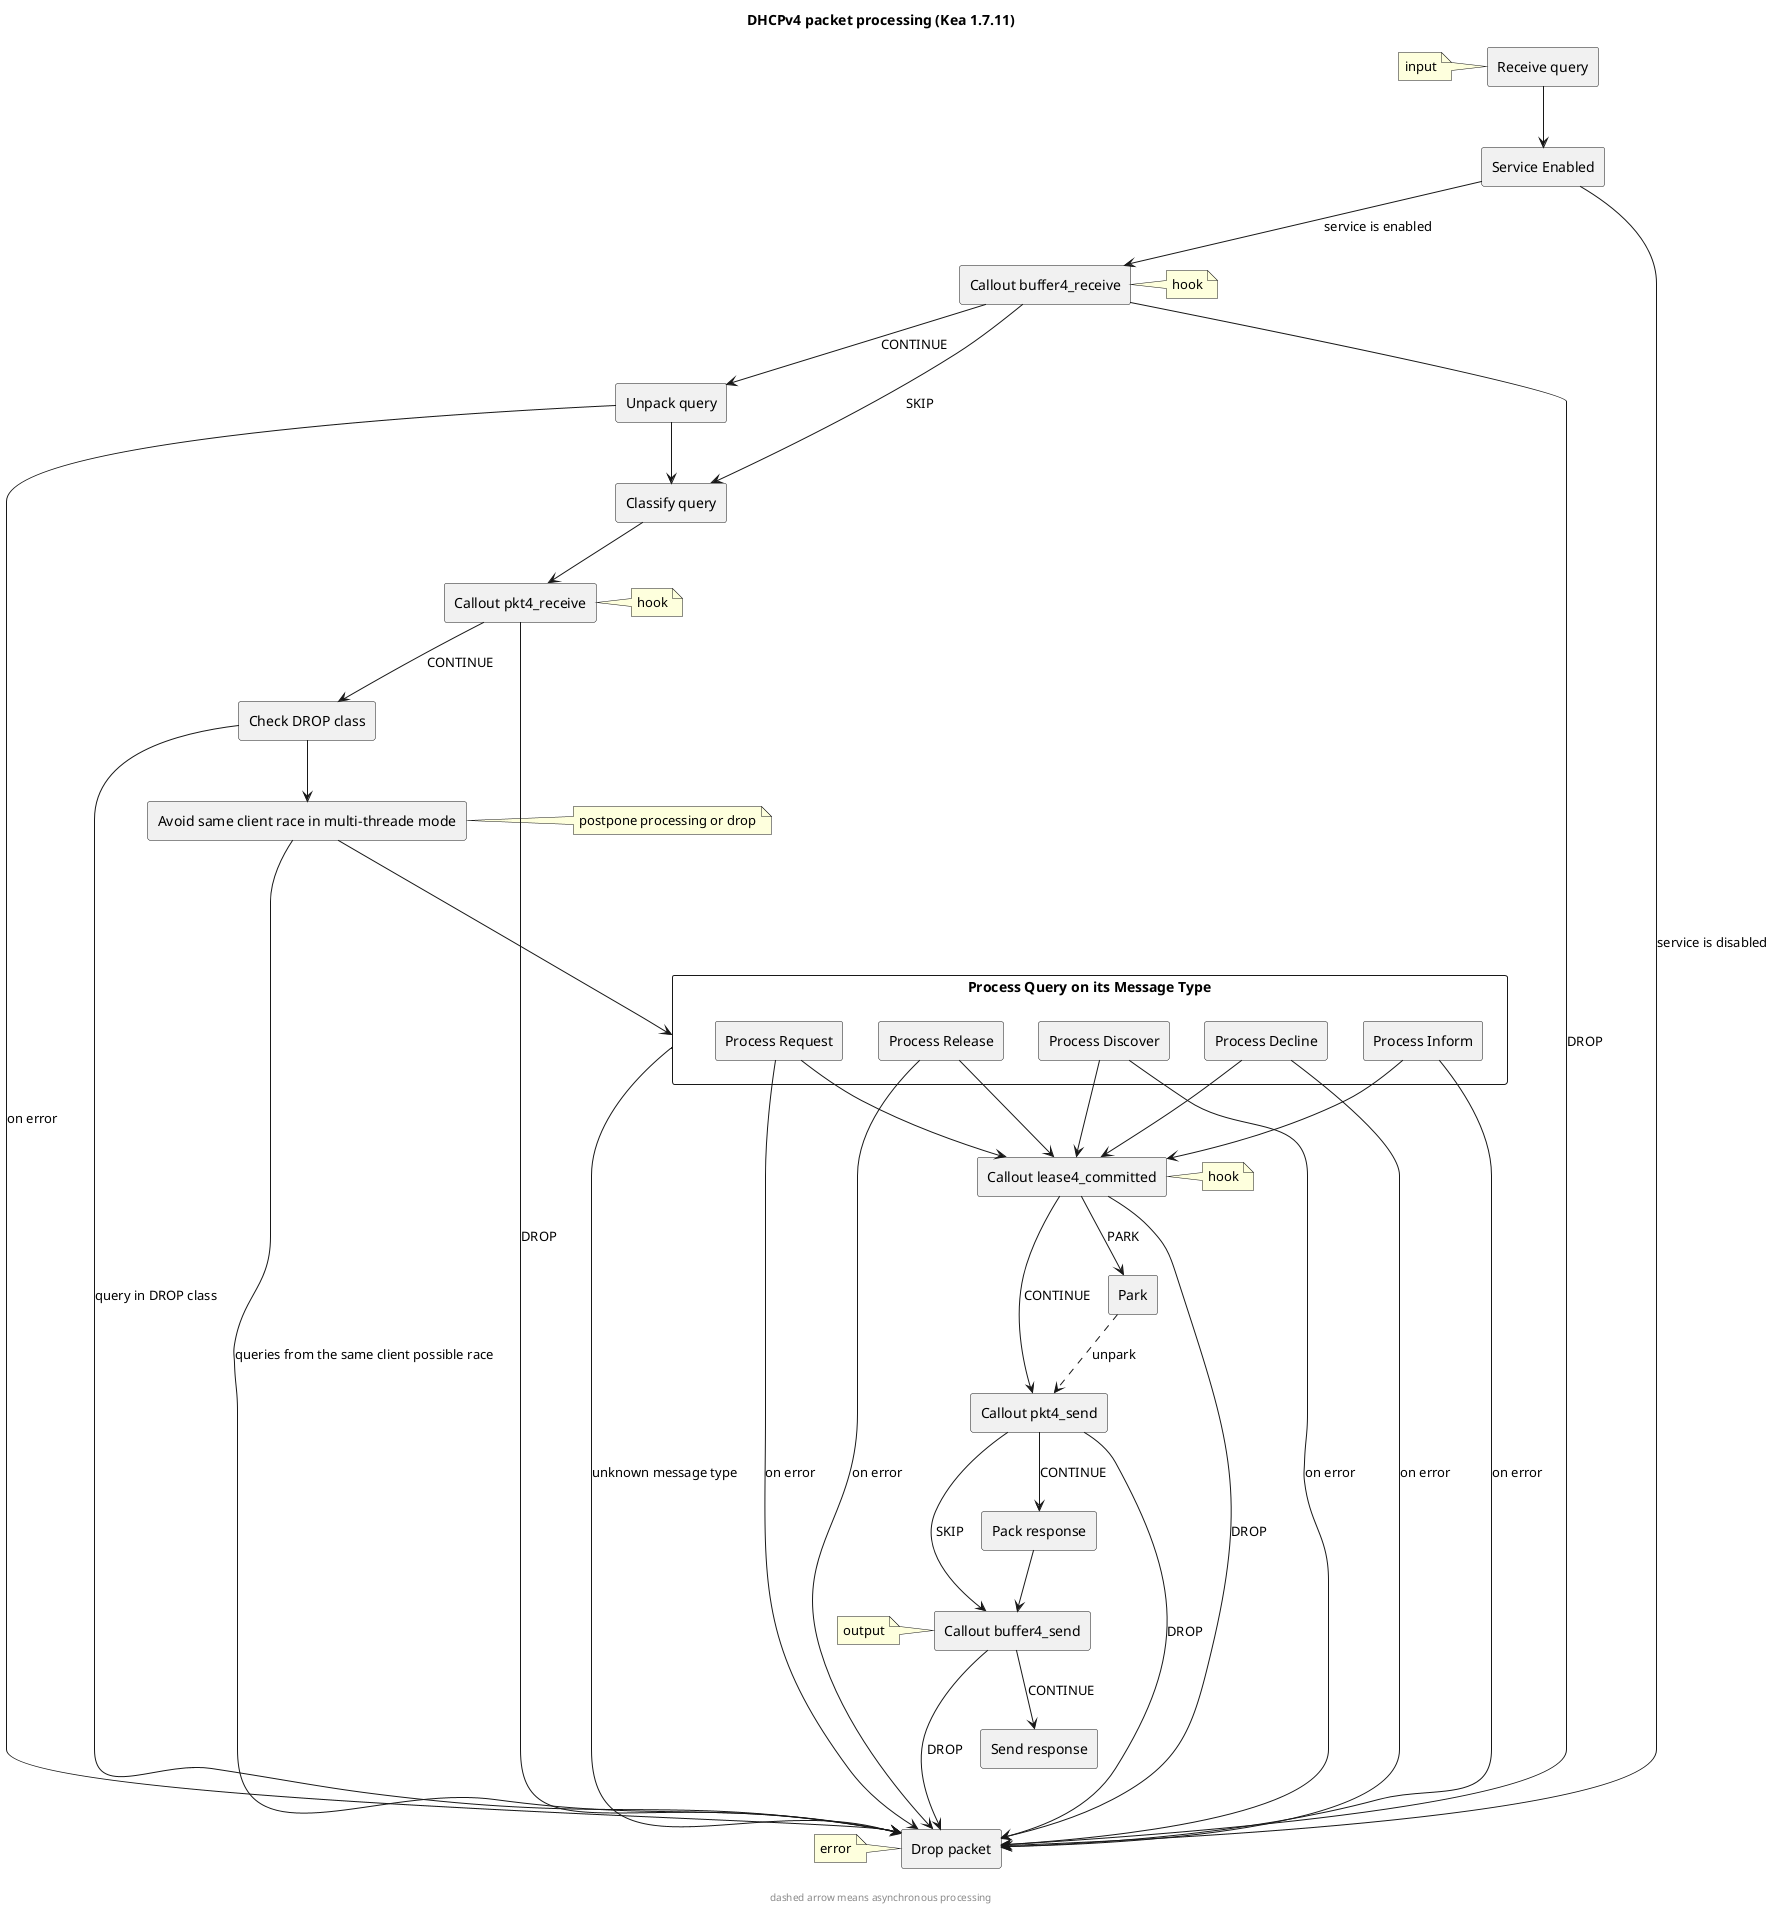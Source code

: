 @startuml

title DHCPv4 packet processing (Kea 1.7.11)

agent "Receive query" as receivePacket
note left : input

agent "Service Enabled" as isServiceEnabled

agent "Callout buffer4_receive" as buffer4_receive
note right : hook

agent "Unpack query" as unpack

agent "Classify query" as classify

agent "Callout pkt4_receive" as pkt4_receive
note right : hook

agent "Check DROP class" as drop_class

agent "Avoid same client race in multi-threade mode" as same_client
note right : postpone processing or drop

rectangle "Process Query on its Message Type" as process {
 agent "Process Discover" as processDiscover
 agent "Process Request" as processRequest
 agent "Process Release" as processRelease
 agent "Process Decline" as processDecline
 agent "Process Inform" as processInform
}

agent "Callout lease4_committed" as lease4_committed
note right : hook

agent "Park" as park

agent "Callout pkt4_send" as pkt4_send

agent "Send response" as send

agent "Pack response" as pack

agent "Callout buffer4_send" as buffer4_send

agent "Send response" as send
note left : output

agent "Drop packet" as drop
note left : error

receivePacket --> isServiceEnabled
isServiceEnabled --> buffer4_receive : service is enabled
isServiceEnabled ----> drop : service is disabled
buffer4_receive --> unpack : CONTINUE
buffer4_receive --> classify : SKIP
buffer4_receive ----> drop : DROP
unpack --> classify
unpack ---> drop : on error
classify --> pkt4_receive
pkt4_receive --> drop_class : CONTINUE
pkt4_receive ---> drop : DROP
drop_class --> same_client
drop_class ---> drop : query in DROP class
same_client ---> process
same_client ---> drop : queries from the same client possible race
process ---> drop : unknown message type
processDiscover --> lease4_committed
processDiscover ---> drop : on error
processRequest --> lease4_committed
processRequest ---> drop : on error
processRelease --> lease4_committed
processRelease ---> drop : on error
processDecline --> lease4_committed
processDecline ---> drop : on error
processInform --> lease4_committed
processInform ---> drop : on error
lease4_committed --> pkt4_send : CONTINUE
lease4_committed ---> drop : DROP
lease4_committed --> park : PARK
park -[dashed]-> pkt4_send : unpark
pkt4_send --> pack : CONTINUE
pkt4_send --> buffer4_send : SKIP
pkt4_send ---> drop : DROP
pack --> buffer4_send
buffer4_send --> send : CONTINUE
buffer4_send ---> drop : DROP
send -[hidden]-> drop

footer dashed arrow means asynchronous processing

@enduml